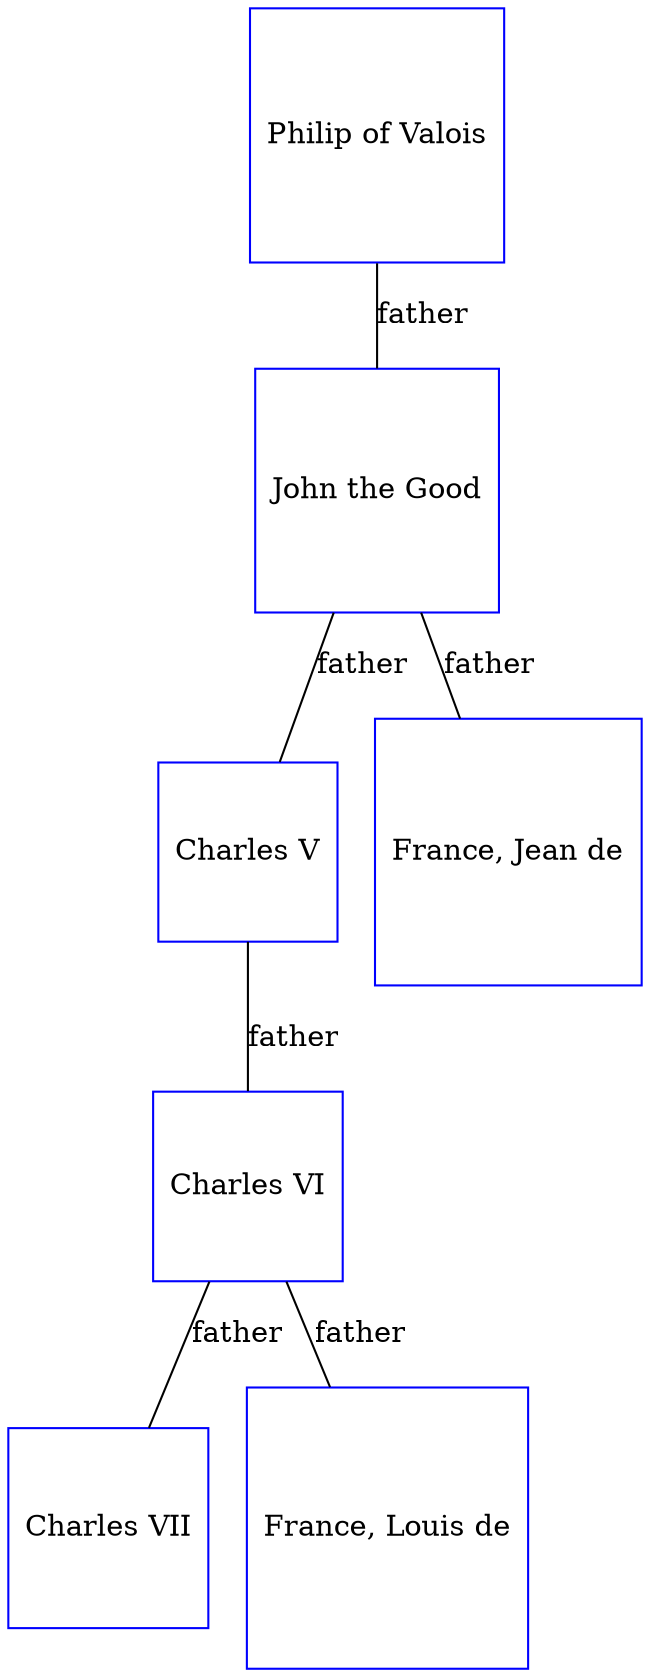 digraph D {
    edge [dir=none];    node [shape=box];    "013411"   [label="Charles V", shape=box, regular=1, color="blue"] ;
"021081"   [label="Charles VII", shape=box, regular=1, color="blue"] ;
"019969"   [label="France, Jean de", shape=box, regular=1, color="blue"] ;
"010365"   [label="Philip of Valois", shape=box, regular=1, color="blue"] ;
"005240"   [label="John the Good", shape=box, regular=1, color="blue"] ;
"018190"   [label="France, Louis de", shape=box, regular=1, color="blue"] ;
"016502"   [label="Charles VI", shape=box, regular=1, color="blue"] ;
005240->013411 [label="father",arrowsize=0.0]; 
016502->021081 [label="father",arrowsize=0.0]; 
005240->019969 [label="father",arrowsize=0.0]; 
010365->005240 [label="father",arrowsize=0.0]; 
016502->018190 [label="father",arrowsize=0.0]; 
013411->016502 [label="father",arrowsize=0.0]; 
}